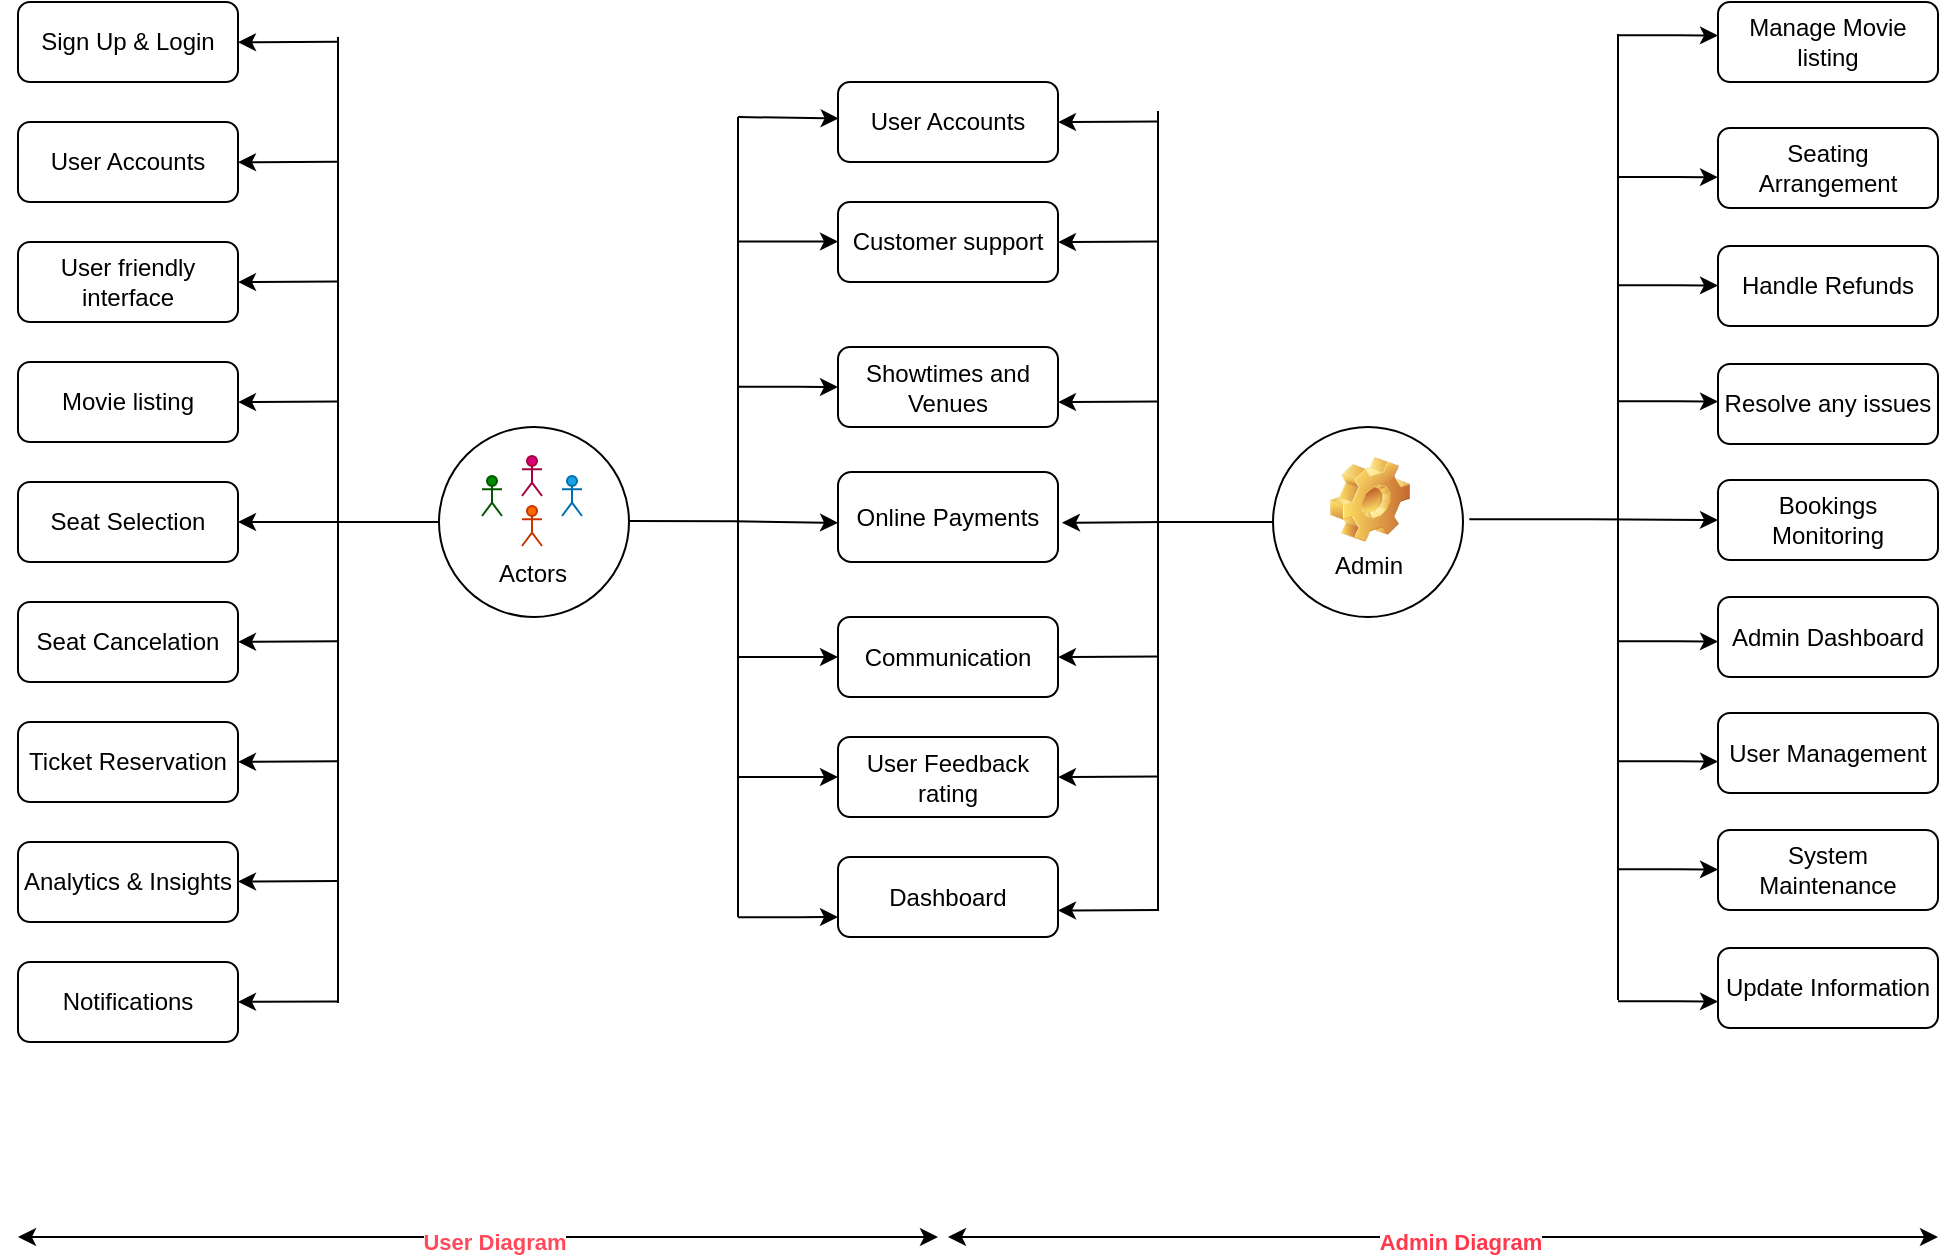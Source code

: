 <mxfile version="21.6.9" type="google">
  <diagram name="Page-1" id="LL36ehkONfQD5UCaYMZ2">
    <mxGraphModel dx="1691" dy="891" grid="1" gridSize="10" guides="1" tooltips="1" connect="1" arrows="1" fold="1" page="1" pageScale="1" pageWidth="1654" pageHeight="1169" math="0" shadow="0">
      <root>
        <mxCell id="0" />
        <mxCell id="1" parent="0" />
        <mxCell id="9eA5lfAB1Y5CMcZifdAw-38" value="User friendly interface" style="rounded=1;whiteSpace=wrap;html=1;" parent="1" vertex="1">
          <mxGeometry x="340" y="400" width="110" height="40" as="geometry" />
        </mxCell>
        <mxCell id="9eA5lfAB1Y5CMcZifdAw-39" value="Sign Up &amp;amp; Login" style="rounded=1;whiteSpace=wrap;html=1;" parent="1" vertex="1">
          <mxGeometry x="340" y="280" width="110" height="40" as="geometry" />
        </mxCell>
        <mxCell id="9eA5lfAB1Y5CMcZifdAw-40" value="Movie listing" style="rounded=1;whiteSpace=wrap;html=1;" parent="1" vertex="1">
          <mxGeometry x="340" y="460" width="110" height="40" as="geometry" />
        </mxCell>
        <mxCell id="9eA5lfAB1Y5CMcZifdAw-41" value="User Accounts" style="rounded=1;whiteSpace=wrap;html=1;" parent="1" vertex="1">
          <mxGeometry x="340" y="340" width="110" height="40" as="geometry" />
        </mxCell>
        <mxCell id="9eA5lfAB1Y5CMcZifdAw-42" value="Seat Selection" style="rounded=1;whiteSpace=wrap;html=1;" parent="1" vertex="1">
          <mxGeometry x="340" y="520" width="110" height="40" as="geometry" />
        </mxCell>
        <mxCell id="9eA5lfAB1Y5CMcZifdAw-43" value="Seat Cancelation" style="rounded=1;whiteSpace=wrap;html=1;" parent="1" vertex="1">
          <mxGeometry x="340" y="580" width="110" height="40" as="geometry" />
        </mxCell>
        <mxCell id="9eA5lfAB1Y5CMcZifdAw-44" value="Ticket Reservation" style="rounded=1;whiteSpace=wrap;html=1;" parent="1" vertex="1">
          <mxGeometry x="340" y="640" width="110" height="40" as="geometry" />
        </mxCell>
        <mxCell id="9eA5lfAB1Y5CMcZifdAw-45" value="Notifications" style="rounded=1;whiteSpace=wrap;html=1;" parent="1" vertex="1">
          <mxGeometry x="340" y="760" width="110" height="40" as="geometry" />
        </mxCell>
        <mxCell id="lAM38rja-ymvC1sj4Zwh-1" value="Analytics &amp;amp; Insights" style="rounded=1;whiteSpace=wrap;html=1;" parent="1" vertex="1">
          <mxGeometry x="340" y="700" width="110" height="40" as="geometry" />
        </mxCell>
        <mxCell id="lAM38rja-ymvC1sj4Zwh-57" style="edgeStyle=orthogonalEdgeStyle;rounded=0;orthogonalLoop=1;jettySize=auto;html=1;exitX=0;exitY=0.5;exitDx=0;exitDy=0;entryX=1;entryY=0.5;entryDx=0;entryDy=0;" parent="1" source="lAM38rja-ymvC1sj4Zwh-3" target="9eA5lfAB1Y5CMcZifdAw-42" edge="1">
          <mxGeometry relative="1" as="geometry">
            <mxPoint x="460" y="539.5" as="targetPoint" />
          </mxGeometry>
        </mxCell>
        <mxCell id="GS3nmqYbypGi17GtkTDs-22" style="edgeStyle=orthogonalEdgeStyle;rounded=0;orthogonalLoop=1;jettySize=auto;html=1;exitX=1;exitY=0.5;exitDx=0;exitDy=0;entryX=-0.017;entryY=0.575;entryDx=0;entryDy=0;entryPerimeter=0;" edge="1" parent="1">
          <mxGeometry relative="1" as="geometry">
            <mxPoint x="644.37" y="539.56" as="sourcePoint" />
            <mxPoint x="750" y="540.435" as="targetPoint" />
            <Array as="points">
              <mxPoint x="697.87" y="539.51" />
            </Array>
          </mxGeometry>
        </mxCell>
        <mxCell id="lAM38rja-ymvC1sj4Zwh-3" value="" style="ellipse;whiteSpace=wrap;html=1;aspect=fixed;gradientColor=none;" parent="1" vertex="1">
          <mxGeometry x="550.5" y="492.5" width="95" height="95" as="geometry" />
        </mxCell>
        <mxCell id="lAM38rja-ymvC1sj4Zwh-5" value="" style="shape=umlActor;verticalLabelPosition=bottom;verticalAlign=top;html=1;outlineConnect=0;fillColor=#d80073;fontColor=#ffffff;strokeColor=#A50040;" parent="1" vertex="1">
          <mxGeometry x="592" y="507" width="10" height="20" as="geometry" />
        </mxCell>
        <mxCell id="lAM38rja-ymvC1sj4Zwh-11" value="Actors" style="shape=umlActor;verticalLabelPosition=bottom;verticalAlign=top;html=1;outlineConnect=0;fillColor=#fa6800;fontColor=#000000;strokeColor=#C73500;" parent="1" vertex="1">
          <mxGeometry x="592" y="532" width="10" height="20" as="geometry" />
        </mxCell>
        <mxCell id="lAM38rja-ymvC1sj4Zwh-12" value="" style="shape=umlActor;verticalLabelPosition=bottom;verticalAlign=top;html=1;outlineConnect=0;fillColor=#1ba1e2;fontColor=#ffffff;strokeColor=#006EAF;" parent="1" vertex="1">
          <mxGeometry x="612" y="517" width="10" height="20" as="geometry" />
        </mxCell>
        <mxCell id="lAM38rja-ymvC1sj4Zwh-13" value="" style="shape=umlActor;verticalLabelPosition=bottom;verticalAlign=top;html=1;outlineConnect=0;fillColor=#008a00;fontColor=#ffffff;strokeColor=#005700;" parent="1" vertex="1">
          <mxGeometry x="572" y="517" width="10" height="20" as="geometry" />
        </mxCell>
        <mxCell id="lAM38rja-ymvC1sj4Zwh-29" value="" style="endArrow=classic;html=1;rounded=0;" parent="1" edge="1">
          <mxGeometry width="50" height="50" relative="1" as="geometry">
            <mxPoint x="500" y="719.5" as="sourcePoint" />
            <mxPoint x="450" y="719.76" as="targetPoint" />
          </mxGeometry>
        </mxCell>
        <mxCell id="lAM38rja-ymvC1sj4Zwh-35" value="" style="endArrow=classic;html=1;rounded=0;" parent="1" edge="1">
          <mxGeometry width="50" height="50" relative="1" as="geometry">
            <mxPoint x="500" y="359.86" as="sourcePoint" />
            <mxPoint x="450" y="360.12" as="targetPoint" />
          </mxGeometry>
        </mxCell>
        <mxCell id="lAM38rja-ymvC1sj4Zwh-37" value="" style="endArrow=classic;html=1;rounded=0;" parent="1" edge="1">
          <mxGeometry width="50" height="50" relative="1" as="geometry">
            <mxPoint x="500" y="419.76" as="sourcePoint" />
            <mxPoint x="450" y="420.02" as="targetPoint" />
          </mxGeometry>
        </mxCell>
        <mxCell id="lAM38rja-ymvC1sj4Zwh-38" value="" style="endArrow=classic;html=1;rounded=0;" parent="1" edge="1">
          <mxGeometry width="50" height="50" relative="1" as="geometry">
            <mxPoint x="500" y="479.76" as="sourcePoint" />
            <mxPoint x="450" y="480.02" as="targetPoint" />
          </mxGeometry>
        </mxCell>
        <mxCell id="lAM38rja-ymvC1sj4Zwh-39" value="" style="endArrow=classic;html=1;rounded=0;" parent="1" edge="1">
          <mxGeometry width="50" height="50" relative="1" as="geometry">
            <mxPoint x="500" y="599.66" as="sourcePoint" />
            <mxPoint x="450" y="599.92" as="targetPoint" />
          </mxGeometry>
        </mxCell>
        <mxCell id="lAM38rja-ymvC1sj4Zwh-40" value="" style="endArrow=classic;html=1;rounded=0;" parent="1" edge="1">
          <mxGeometry width="50" height="50" relative="1" as="geometry">
            <mxPoint x="500" y="659.66" as="sourcePoint" />
            <mxPoint x="450" y="659.92" as="targetPoint" />
          </mxGeometry>
        </mxCell>
        <mxCell id="lAM38rja-ymvC1sj4Zwh-48" value="" style="endArrow=classic;html=1;rounded=0;" parent="1" edge="1">
          <mxGeometry width="50" height="50" relative="1" as="geometry">
            <mxPoint x="500" y="299.87" as="sourcePoint" />
            <mxPoint x="450" y="300.13" as="targetPoint" />
          </mxGeometry>
        </mxCell>
        <mxCell id="lAM38rja-ymvC1sj4Zwh-49" value="" style="endArrow=classic;html=1;rounded=0;" parent="1" edge="1">
          <mxGeometry width="50" height="50" relative="1" as="geometry">
            <mxPoint x="500" y="779.71" as="sourcePoint" />
            <mxPoint x="450" y="779.97" as="targetPoint" />
          </mxGeometry>
        </mxCell>
        <mxCell id="lAM38rja-ymvC1sj4Zwh-50" value="" style="endArrow=none;html=1;rounded=0;" parent="1" edge="1">
          <mxGeometry width="50" height="50" relative="1" as="geometry">
            <mxPoint x="500" y="780.5" as="sourcePoint" />
            <mxPoint x="500" y="297.5" as="targetPoint" />
          </mxGeometry>
        </mxCell>
        <mxCell id="lAM38rja-ymvC1sj4Zwh-58" value="User Accounts" style="rounded=1;whiteSpace=wrap;html=1;" parent="1" vertex="1">
          <mxGeometry x="750" y="320" width="110" height="40" as="geometry" />
        </mxCell>
        <mxCell id="GS3nmqYbypGi17GtkTDs-28" style="edgeStyle=orthogonalEdgeStyle;rounded=0;orthogonalLoop=1;jettySize=auto;html=1;exitX=0;exitY=0.5;exitDx=0;exitDy=0;entryX=0;entryY=0.5;entryDx=0;entryDy=0;" edge="1" parent="1">
          <mxGeometry relative="1" as="geometry">
            <mxPoint x="750" y="399.74" as="targetPoint" />
            <mxPoint x="700" y="399.783" as="sourcePoint" />
            <Array as="points">
              <mxPoint x="726" y="399.5" />
            </Array>
          </mxGeometry>
        </mxCell>
        <mxCell id="lAM38rja-ymvC1sj4Zwh-59" value="Customer support" style="rounded=1;whiteSpace=wrap;html=1;" parent="1" vertex="1">
          <mxGeometry x="750" y="380" width="110" height="40" as="geometry" />
        </mxCell>
        <mxCell id="GS3nmqYbypGi17GtkTDs-25" style="edgeStyle=orthogonalEdgeStyle;rounded=0;orthogonalLoop=1;jettySize=auto;html=1;exitX=0;exitY=0.5;exitDx=0;exitDy=0;entryX=0;entryY=0.5;entryDx=0;entryDy=0;" edge="1" parent="1" target="lAM38rja-ymvC1sj4Zwh-61">
          <mxGeometry relative="1" as="geometry">
            <mxPoint x="700" y="667.451" as="sourcePoint" />
            <Array as="points">
              <mxPoint x="720" y="667.5" />
              <mxPoint x="720" y="667.5" />
            </Array>
          </mxGeometry>
        </mxCell>
        <mxCell id="lAM38rja-ymvC1sj4Zwh-61" value="User Feedback rating" style="rounded=1;whiteSpace=wrap;html=1;" parent="1" vertex="1">
          <mxGeometry x="750" y="647.5" width="110" height="40" as="geometry" />
        </mxCell>
        <mxCell id="GS3nmqYbypGi17GtkTDs-27" style="edgeStyle=orthogonalEdgeStyle;rounded=0;orthogonalLoop=1;jettySize=auto;html=1;exitX=0;exitY=0.5;exitDx=0;exitDy=0;entryX=0;entryY=0.5;entryDx=0;entryDy=0;" edge="1" parent="1" target="lAM38rja-ymvC1sj4Zwh-63">
          <mxGeometry relative="1" as="geometry">
            <mxPoint x="700" y="472.389" as="sourcePoint" />
            <Array as="points">
              <mxPoint x="730" y="472.5" />
              <mxPoint x="730" y="472.5" />
            </Array>
          </mxGeometry>
        </mxCell>
        <mxCell id="lAM38rja-ymvC1sj4Zwh-63" value="Showtimes and Venues" style="rounded=1;whiteSpace=wrap;html=1;" parent="1" vertex="1">
          <mxGeometry x="750" y="452.5" width="110" height="40" as="geometry" />
        </mxCell>
        <mxCell id="lAM38rja-ymvC1sj4Zwh-64" value="Online Payments" style="rounded=1;whiteSpace=wrap;html=1;" parent="1" vertex="1">
          <mxGeometry x="750" y="515" width="110" height="45" as="geometry" />
        </mxCell>
        <mxCell id="GS3nmqYbypGi17GtkTDs-24" style="edgeStyle=orthogonalEdgeStyle;rounded=0;orthogonalLoop=1;jettySize=auto;html=1;exitX=0;exitY=0.75;exitDx=0;exitDy=0;entryX=0;entryY=0.75;entryDx=0;entryDy=0;" edge="1" parent="1" target="lAM38rja-ymvC1sj4Zwh-68">
          <mxGeometry relative="1" as="geometry">
            <mxPoint x="700" y="737.574" as="sourcePoint" />
            <Array as="points">
              <mxPoint x="730" y="737.5" />
            </Array>
          </mxGeometry>
        </mxCell>
        <mxCell id="lAM38rja-ymvC1sj4Zwh-68" value="Dashboard" style="rounded=1;whiteSpace=wrap;html=1;" parent="1" vertex="1">
          <mxGeometry x="750" y="707.5" width="110" height="40" as="geometry" />
        </mxCell>
        <mxCell id="GS3nmqYbypGi17GtkTDs-26" style="edgeStyle=orthogonalEdgeStyle;rounded=0;orthogonalLoop=1;jettySize=auto;html=1;exitX=0;exitY=0.5;exitDx=0;exitDy=0;entryX=0;entryY=0.5;entryDx=0;entryDy=0;" edge="1" parent="1" target="GS3nmqYbypGi17GtkTDs-8">
          <mxGeometry relative="1" as="geometry">
            <mxPoint x="700" y="607.451" as="sourcePoint" />
            <Array as="points">
              <mxPoint x="710" y="607.5" />
              <mxPoint x="710" y="607.5" />
            </Array>
          </mxGeometry>
        </mxCell>
        <mxCell id="GS3nmqYbypGi17GtkTDs-8" value="Communication" style="rounded=1;whiteSpace=wrap;html=1;" vertex="1" parent="1">
          <mxGeometry x="750" y="587.5" width="110" height="40" as="geometry" />
        </mxCell>
        <mxCell id="GS3nmqYbypGi17GtkTDs-43" style="edgeStyle=orthogonalEdgeStyle;rounded=0;orthogonalLoop=1;jettySize=auto;html=1;entryX=1.018;entryY=0.564;entryDx=0;entryDy=0;entryPerimeter=0;" edge="1" parent="1" source="GS3nmqYbypGi17GtkTDs-12" target="lAM38rja-ymvC1sj4Zwh-64">
          <mxGeometry relative="1" as="geometry">
            <mxPoint x="870" y="540" as="targetPoint" />
          </mxGeometry>
        </mxCell>
        <mxCell id="GS3nmqYbypGi17GtkTDs-12" value="&lt;br&gt;&lt;br&gt;&lt;br&gt;Admin" style="ellipse;whiteSpace=wrap;html=1;aspect=fixed;gradientColor=none;" vertex="1" parent="1">
          <mxGeometry x="967.5" y="492.5" width="95" height="95" as="geometry" />
        </mxCell>
        <mxCell id="GS3nmqYbypGi17GtkTDs-17" value="" style="shape=image;html=1;verticalLabelPosition=bottom;verticalAlign=top;imageAspect=0;image=img/clipart/Gear_128x128.png" vertex="1" parent="1">
          <mxGeometry x="996" y="507.5" width="40" height="42.5" as="geometry" />
        </mxCell>
        <mxCell id="GS3nmqYbypGi17GtkTDs-23" value="" style="endArrow=none;html=1;rounded=0;" edge="1" parent="1">
          <mxGeometry width="50" height="50" relative="1" as="geometry">
            <mxPoint x="700" y="737.5" as="sourcePoint" />
            <mxPoint x="700" y="337.5" as="targetPoint" />
          </mxGeometry>
        </mxCell>
        <mxCell id="GS3nmqYbypGi17GtkTDs-37" value="" style="endArrow=classic;html=1;rounded=0;entryX=0.003;entryY=0.456;entryDx=0;entryDy=0;entryPerimeter=0;" edge="1" parent="1" target="lAM38rja-ymvC1sj4Zwh-58">
          <mxGeometry width="50" height="50" relative="1" as="geometry">
            <mxPoint x="700" y="337.5" as="sourcePoint" />
            <mxPoint x="750" y="339.999" as="targetPoint" />
          </mxGeometry>
        </mxCell>
        <mxCell id="GS3nmqYbypGi17GtkTDs-44" value="Manage Movie listing" style="rounded=1;whiteSpace=wrap;html=1;" vertex="1" parent="1">
          <mxGeometry x="1190" y="280" width="110" height="40" as="geometry" />
        </mxCell>
        <mxCell id="GS3nmqYbypGi17GtkTDs-45" value="Seating Arrangement" style="rounded=1;whiteSpace=wrap;html=1;" vertex="1" parent="1">
          <mxGeometry x="1190" y="343" width="110" height="40" as="geometry" />
        </mxCell>
        <mxCell id="GS3nmqYbypGi17GtkTDs-48" value="Handle Refunds" style="rounded=1;whiteSpace=wrap;html=1;" vertex="1" parent="1">
          <mxGeometry x="1190" y="402" width="110" height="40" as="geometry" />
        </mxCell>
        <mxCell id="GS3nmqYbypGi17GtkTDs-49" value="Update Information" style="rounded=1;whiteSpace=wrap;html=1;" vertex="1" parent="1">
          <mxGeometry x="1190" y="753" width="110" height="40" as="geometry" />
        </mxCell>
        <mxCell id="GS3nmqYbypGi17GtkTDs-50" value="System Maintenance" style="rounded=1;whiteSpace=wrap;html=1;" vertex="1" parent="1">
          <mxGeometry x="1190" y="694" width="110" height="40" as="geometry" />
        </mxCell>
        <mxCell id="GS3nmqYbypGi17GtkTDs-51" value="User Management" style="rounded=1;whiteSpace=wrap;html=1;" vertex="1" parent="1">
          <mxGeometry x="1190" y="635.5" width="110" height="40" as="geometry" />
        </mxCell>
        <mxCell id="GS3nmqYbypGi17GtkTDs-52" value="Admin Dashboard" style="rounded=1;whiteSpace=wrap;html=1;" vertex="1" parent="1">
          <mxGeometry x="1190" y="577.5" width="110" height="40" as="geometry" />
        </mxCell>
        <mxCell id="GS3nmqYbypGi17GtkTDs-53" value="Resolve any issues" style="rounded=1;whiteSpace=wrap;html=1;" vertex="1" parent="1">
          <mxGeometry x="1190" y="461" width="110" height="40" as="geometry" />
        </mxCell>
        <mxCell id="GS3nmqYbypGi17GtkTDs-69" style="edgeStyle=orthogonalEdgeStyle;rounded=0;orthogonalLoop=1;jettySize=auto;html=1;exitX=1.033;exitY=0.485;exitDx=0;exitDy=0;entryX=0;entryY=0.5;entryDx=0;entryDy=0;exitPerimeter=0;" edge="1" parent="1" source="GS3nmqYbypGi17GtkTDs-12" target="GS3nmqYbypGi17GtkTDs-54">
          <mxGeometry relative="1" as="geometry" />
        </mxCell>
        <mxCell id="GS3nmqYbypGi17GtkTDs-54" value="Bookings Monitoring" style="rounded=1;whiteSpace=wrap;html=1;" vertex="1" parent="1">
          <mxGeometry x="1190" y="519" width="110" height="40" as="geometry" />
        </mxCell>
        <mxCell id="GS3nmqYbypGi17GtkTDs-56" value="" style="endArrow=none;html=1;rounded=0;" edge="1" parent="1">
          <mxGeometry width="50" height="50" relative="1" as="geometry">
            <mxPoint x="910" y="734.5" as="sourcePoint" />
            <mxPoint x="910" y="334.5" as="targetPoint" />
          </mxGeometry>
        </mxCell>
        <mxCell id="GS3nmqYbypGi17GtkTDs-57" value="" style="endArrow=none;html=1;rounded=0;" edge="1" parent="1">
          <mxGeometry width="50" height="50" relative="1" as="geometry">
            <mxPoint x="1140" y="779" as="sourcePoint" />
            <mxPoint x="1140" y="296" as="targetPoint" />
          </mxGeometry>
        </mxCell>
        <mxCell id="GS3nmqYbypGi17GtkTDs-58" style="edgeStyle=orthogonalEdgeStyle;rounded=0;orthogonalLoop=1;jettySize=auto;html=1;exitX=0;exitY=0.5;exitDx=0;exitDy=0;entryX=0;entryY=0.5;entryDx=0;entryDy=0;" edge="1" parent="1">
          <mxGeometry relative="1" as="geometry">
            <mxPoint x="1190" y="296.75" as="targetPoint" />
            <mxPoint x="1140" y="296.639" as="sourcePoint" />
            <Array as="points">
              <mxPoint x="1170" y="296.75" />
              <mxPoint x="1170" y="296.75" />
            </Array>
          </mxGeometry>
        </mxCell>
        <mxCell id="GS3nmqYbypGi17GtkTDs-60" style="edgeStyle=orthogonalEdgeStyle;rounded=0;orthogonalLoop=1;jettySize=auto;html=1;exitX=0;exitY=0.5;exitDx=0;exitDy=0;entryX=0;entryY=0.5;entryDx=0;entryDy=0;" edge="1" parent="1">
          <mxGeometry relative="1" as="geometry">
            <mxPoint x="1190" y="367.61" as="targetPoint" />
            <mxPoint x="1140" y="367.499" as="sourcePoint" />
            <Array as="points">
              <mxPoint x="1170" y="367.61" />
              <mxPoint x="1170" y="367.61" />
            </Array>
          </mxGeometry>
        </mxCell>
        <mxCell id="GS3nmqYbypGi17GtkTDs-61" style="edgeStyle=orthogonalEdgeStyle;rounded=0;orthogonalLoop=1;jettySize=auto;html=1;exitX=0;exitY=0.5;exitDx=0;exitDy=0;entryX=0;entryY=0.5;entryDx=0;entryDy=0;" edge="1" parent="1">
          <mxGeometry relative="1" as="geometry">
            <mxPoint x="1190" y="421.75" as="targetPoint" />
            <mxPoint x="1140" y="421.639" as="sourcePoint" />
            <Array as="points">
              <mxPoint x="1170" y="421.75" />
              <mxPoint x="1170" y="421.75" />
            </Array>
          </mxGeometry>
        </mxCell>
        <mxCell id="GS3nmqYbypGi17GtkTDs-62" style="edgeStyle=orthogonalEdgeStyle;rounded=0;orthogonalLoop=1;jettySize=auto;html=1;exitX=0;exitY=0.5;exitDx=0;exitDy=0;entryX=0;entryY=0.5;entryDx=0;entryDy=0;" edge="1" parent="1">
          <mxGeometry relative="1" as="geometry">
            <mxPoint x="1190" y="479.75" as="targetPoint" />
            <mxPoint x="1140" y="479.639" as="sourcePoint" />
            <Array as="points">
              <mxPoint x="1170" y="479.75" />
              <mxPoint x="1170" y="479.75" />
            </Array>
          </mxGeometry>
        </mxCell>
        <mxCell id="GS3nmqYbypGi17GtkTDs-63" style="edgeStyle=orthogonalEdgeStyle;rounded=0;orthogonalLoop=1;jettySize=auto;html=1;exitX=0;exitY=0.5;exitDx=0;exitDy=0;entryX=0;entryY=0.5;entryDx=0;entryDy=0;" edge="1" parent="1">
          <mxGeometry relative="1" as="geometry">
            <mxPoint x="1190" y="599.75" as="targetPoint" />
            <mxPoint x="1140" y="599.639" as="sourcePoint" />
            <Array as="points">
              <mxPoint x="1170" y="599.75" />
              <mxPoint x="1170" y="599.75" />
            </Array>
          </mxGeometry>
        </mxCell>
        <mxCell id="GS3nmqYbypGi17GtkTDs-64" style="edgeStyle=orthogonalEdgeStyle;rounded=0;orthogonalLoop=1;jettySize=auto;html=1;exitX=0;exitY=0.5;exitDx=0;exitDy=0;entryX=0;entryY=0.5;entryDx=0;entryDy=0;" edge="1" parent="1">
          <mxGeometry relative="1" as="geometry">
            <mxPoint x="1190" y="659.75" as="targetPoint" />
            <mxPoint x="1140" y="659.639" as="sourcePoint" />
            <Array as="points">
              <mxPoint x="1170" y="659.75" />
              <mxPoint x="1170" y="659.75" />
            </Array>
          </mxGeometry>
        </mxCell>
        <mxCell id="GS3nmqYbypGi17GtkTDs-65" style="edgeStyle=orthogonalEdgeStyle;rounded=0;orthogonalLoop=1;jettySize=auto;html=1;exitX=0;exitY=0.5;exitDx=0;exitDy=0;entryX=0;entryY=0.5;entryDx=0;entryDy=0;" edge="1" parent="1">
          <mxGeometry relative="1" as="geometry">
            <mxPoint x="1190" y="713.75" as="targetPoint" />
            <mxPoint x="1140" y="713.639" as="sourcePoint" />
            <Array as="points">
              <mxPoint x="1170" y="713.75" />
              <mxPoint x="1170" y="713.75" />
            </Array>
          </mxGeometry>
        </mxCell>
        <mxCell id="GS3nmqYbypGi17GtkTDs-67" style="edgeStyle=orthogonalEdgeStyle;rounded=0;orthogonalLoop=1;jettySize=auto;html=1;exitX=0;exitY=0.5;exitDx=0;exitDy=0;entryX=0;entryY=0.5;entryDx=0;entryDy=0;" edge="1" parent="1">
          <mxGeometry relative="1" as="geometry">
            <mxPoint x="1190" y="779.75" as="targetPoint" />
            <mxPoint x="1140" y="779.639" as="sourcePoint" />
            <Array as="points">
              <mxPoint x="1170" y="779.75" />
              <mxPoint x="1170" y="779.75" />
            </Array>
          </mxGeometry>
        </mxCell>
        <mxCell id="GS3nmqYbypGi17GtkTDs-70" value="" style="endArrow=classic;html=1;rounded=0;" edge="1" parent="1">
          <mxGeometry width="50" height="50" relative="1" as="geometry">
            <mxPoint x="910" y="339.76" as="sourcePoint" />
            <mxPoint x="860" y="340.02" as="targetPoint" />
          </mxGeometry>
        </mxCell>
        <mxCell id="GS3nmqYbypGi17GtkTDs-72" value="" style="endArrow=classic;html=1;rounded=0;" edge="1" parent="1">
          <mxGeometry width="50" height="50" relative="1" as="geometry">
            <mxPoint x="910" y="399.76" as="sourcePoint" />
            <mxPoint x="860" y="400.02" as="targetPoint" />
          </mxGeometry>
        </mxCell>
        <mxCell id="GS3nmqYbypGi17GtkTDs-73" value="" style="endArrow=classic;html=1;rounded=0;" edge="1" parent="1">
          <mxGeometry width="50" height="50" relative="1" as="geometry">
            <mxPoint x="910" y="479.76" as="sourcePoint" />
            <mxPoint x="860" y="480.02" as="targetPoint" />
          </mxGeometry>
        </mxCell>
        <mxCell id="GS3nmqYbypGi17GtkTDs-74" value="" style="endArrow=classic;html=1;rounded=0;" edge="1" parent="1">
          <mxGeometry width="50" height="50" relative="1" as="geometry">
            <mxPoint x="910" y="607.26" as="sourcePoint" />
            <mxPoint x="860" y="607.52" as="targetPoint" />
          </mxGeometry>
        </mxCell>
        <mxCell id="GS3nmqYbypGi17GtkTDs-75" value="" style="endArrow=classic;html=1;rounded=0;" edge="1" parent="1">
          <mxGeometry width="50" height="50" relative="1" as="geometry">
            <mxPoint x="910" y="667.26" as="sourcePoint" />
            <mxPoint x="860" y="667.52" as="targetPoint" />
          </mxGeometry>
        </mxCell>
        <mxCell id="GS3nmqYbypGi17GtkTDs-76" value="" style="endArrow=classic;html=1;rounded=0;" edge="1" parent="1">
          <mxGeometry width="50" height="50" relative="1" as="geometry">
            <mxPoint x="910" y="734" as="sourcePoint" />
            <mxPoint x="860" y="734.26" as="targetPoint" />
          </mxGeometry>
        </mxCell>
        <mxCell id="GS3nmqYbypGi17GtkTDs-77" value="" style="endArrow=classic;startArrow=classic;html=1;rounded=0;" edge="1" parent="1">
          <mxGeometry width="50" height="50" relative="1" as="geometry">
            <mxPoint x="340" y="897.5" as="sourcePoint" />
            <mxPoint x="800" y="897.5" as="targetPoint" />
          </mxGeometry>
        </mxCell>
        <mxCell id="GS3nmqYbypGi17GtkTDs-79" value="&lt;font color=&quot;#ff4a5c&quot;&gt;&lt;b&gt;User Diagram&lt;/b&gt;&lt;/font&gt;" style="edgeLabel;html=1;align=center;verticalAlign=middle;resizable=0;points=[];" vertex="1" connectable="0" parent="GS3nmqYbypGi17GtkTDs-77">
          <mxGeometry x="0.032" y="-2" relative="1" as="geometry">
            <mxPoint as="offset" />
          </mxGeometry>
        </mxCell>
        <mxCell id="GS3nmqYbypGi17GtkTDs-80" value="" style="endArrow=classic;startArrow=classic;html=1;rounded=0;" edge="1" parent="1">
          <mxGeometry width="50" height="50" relative="1" as="geometry">
            <mxPoint x="805" y="897.5" as="sourcePoint" />
            <mxPoint x="1300" y="897.5" as="targetPoint" />
          </mxGeometry>
        </mxCell>
        <mxCell id="GS3nmqYbypGi17GtkTDs-81" value="&lt;b&gt;&lt;font color=&quot;#ff384c&quot;&gt;Admin Diagram&lt;/font&gt;&lt;/b&gt;" style="edgeLabel;html=1;align=center;verticalAlign=middle;resizable=0;points=[];" vertex="1" connectable="0" parent="GS3nmqYbypGi17GtkTDs-80">
          <mxGeometry x="0.032" y="-2" relative="1" as="geometry">
            <mxPoint as="offset" />
          </mxGeometry>
        </mxCell>
      </root>
    </mxGraphModel>
  </diagram>
</mxfile>
